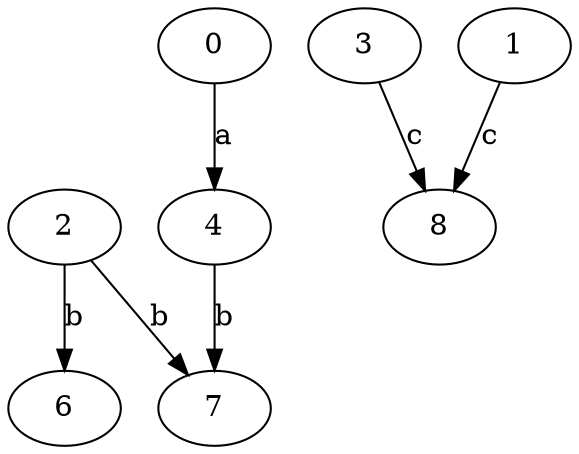 strict digraph  {
2;
3;
4;
6;
7;
0;
8;
1;
2 -> 6  [label=b];
2 -> 7  [label=b];
3 -> 8  [label=c];
4 -> 7  [label=b];
0 -> 4  [label=a];
1 -> 8  [label=c];
}
